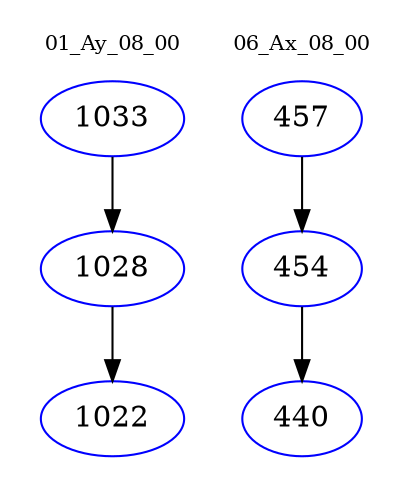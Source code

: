 digraph{
subgraph cluster_0 {
color = white
label = "01_Ay_08_00";
fontsize=10;
T0_1033 [label="1033", color="blue"]
T0_1033 -> T0_1028 [color="black"]
T0_1028 [label="1028", color="blue"]
T0_1028 -> T0_1022 [color="black"]
T0_1022 [label="1022", color="blue"]
}
subgraph cluster_1 {
color = white
label = "06_Ax_08_00";
fontsize=10;
T1_457 [label="457", color="blue"]
T1_457 -> T1_454 [color="black"]
T1_454 [label="454", color="blue"]
T1_454 -> T1_440 [color="black"]
T1_440 [label="440", color="blue"]
}
}

